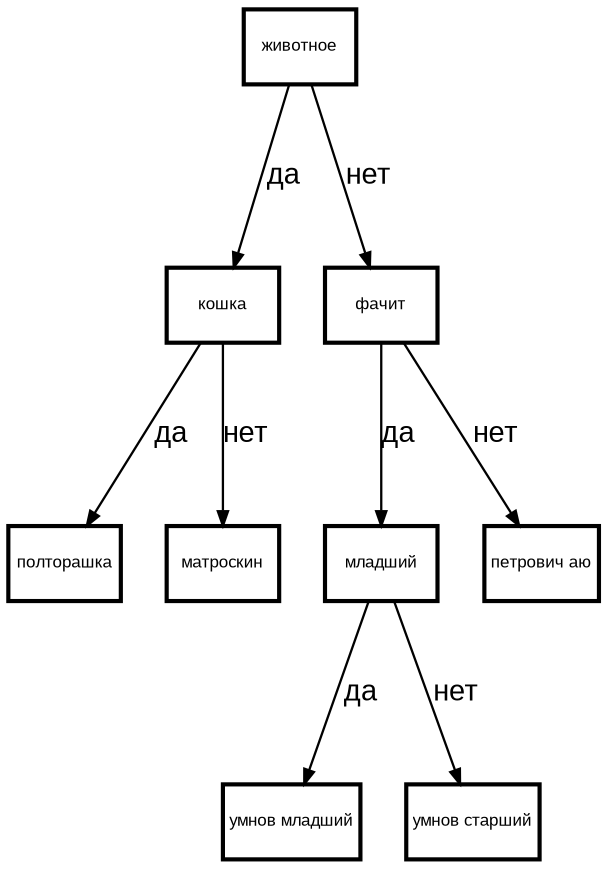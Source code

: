 digraph G                                                                                          
{                                                                                                  
		bgcolor  = "#FFFFFF"                                                                         
		compound = true                                                                                
		newrank  = true                                                                                
		graph[splines = polyline, nodesep = 0.3, ranksep = 1, rankdir = TB]                            
		node[shape = record, style = "filled", penwidth = 2, color = "#000000", margin = 0.04,     
		fontcolor = "#000000", fontsize = 8, fillcolor = "#FFFFFF", fontname = "Arial"]          
		edge[arrowsize = 0.7, style = solid, penwidth = 1.1, color = "#CCCCCC"]                    

		Node0x60000209c060[label = "животное"]
		Node0x60000209c060 -> Node0x60000209c080[label = "да", color = "black", fontname = "Arial"]

		Node0x60000209c080[label = "кошка"]
		Node0x60000209c080 -> Node0x60000209c0a0[label = "да", color = "black", fontname = "Arial"]

		Node0x60000209c0a0[label = "полторашка"]

		Node0x60000209c080 -> Node0x60000209c0c0[label = "нет", color = "black", fontname = "Arial"]

		Node0x60000209c0c0[label = "матроскин"]


		Node0x60000209c060 -> Node0x60000209c0e0[label = "нет", color = "black", fontname = "Arial"]

		Node0x60000209c0e0[label = "фачит"]
		Node0x60000209c0e0 -> Node0x60000209c100[label = "да", color = "black", fontname = "Arial"]

		Node0x60000209c100[label = "младший"]
		Node0x60000209c100 -> Node0x60000209c120[label = "да", color = "black", fontname = "Arial"]

		Node0x60000209c120[label = "умнов младший"]

		Node0x60000209c100 -> Node0x60000209c140[label = "нет", color = "black", fontname = "Arial"]

		Node0x60000209c140[label = "умнов старший"]


		Node0x60000209c0e0 -> Node0x60000209c160[label = "нет", color = "black", fontname = "Arial"]

		Node0x60000209c160[label = "петрович аю"]



}